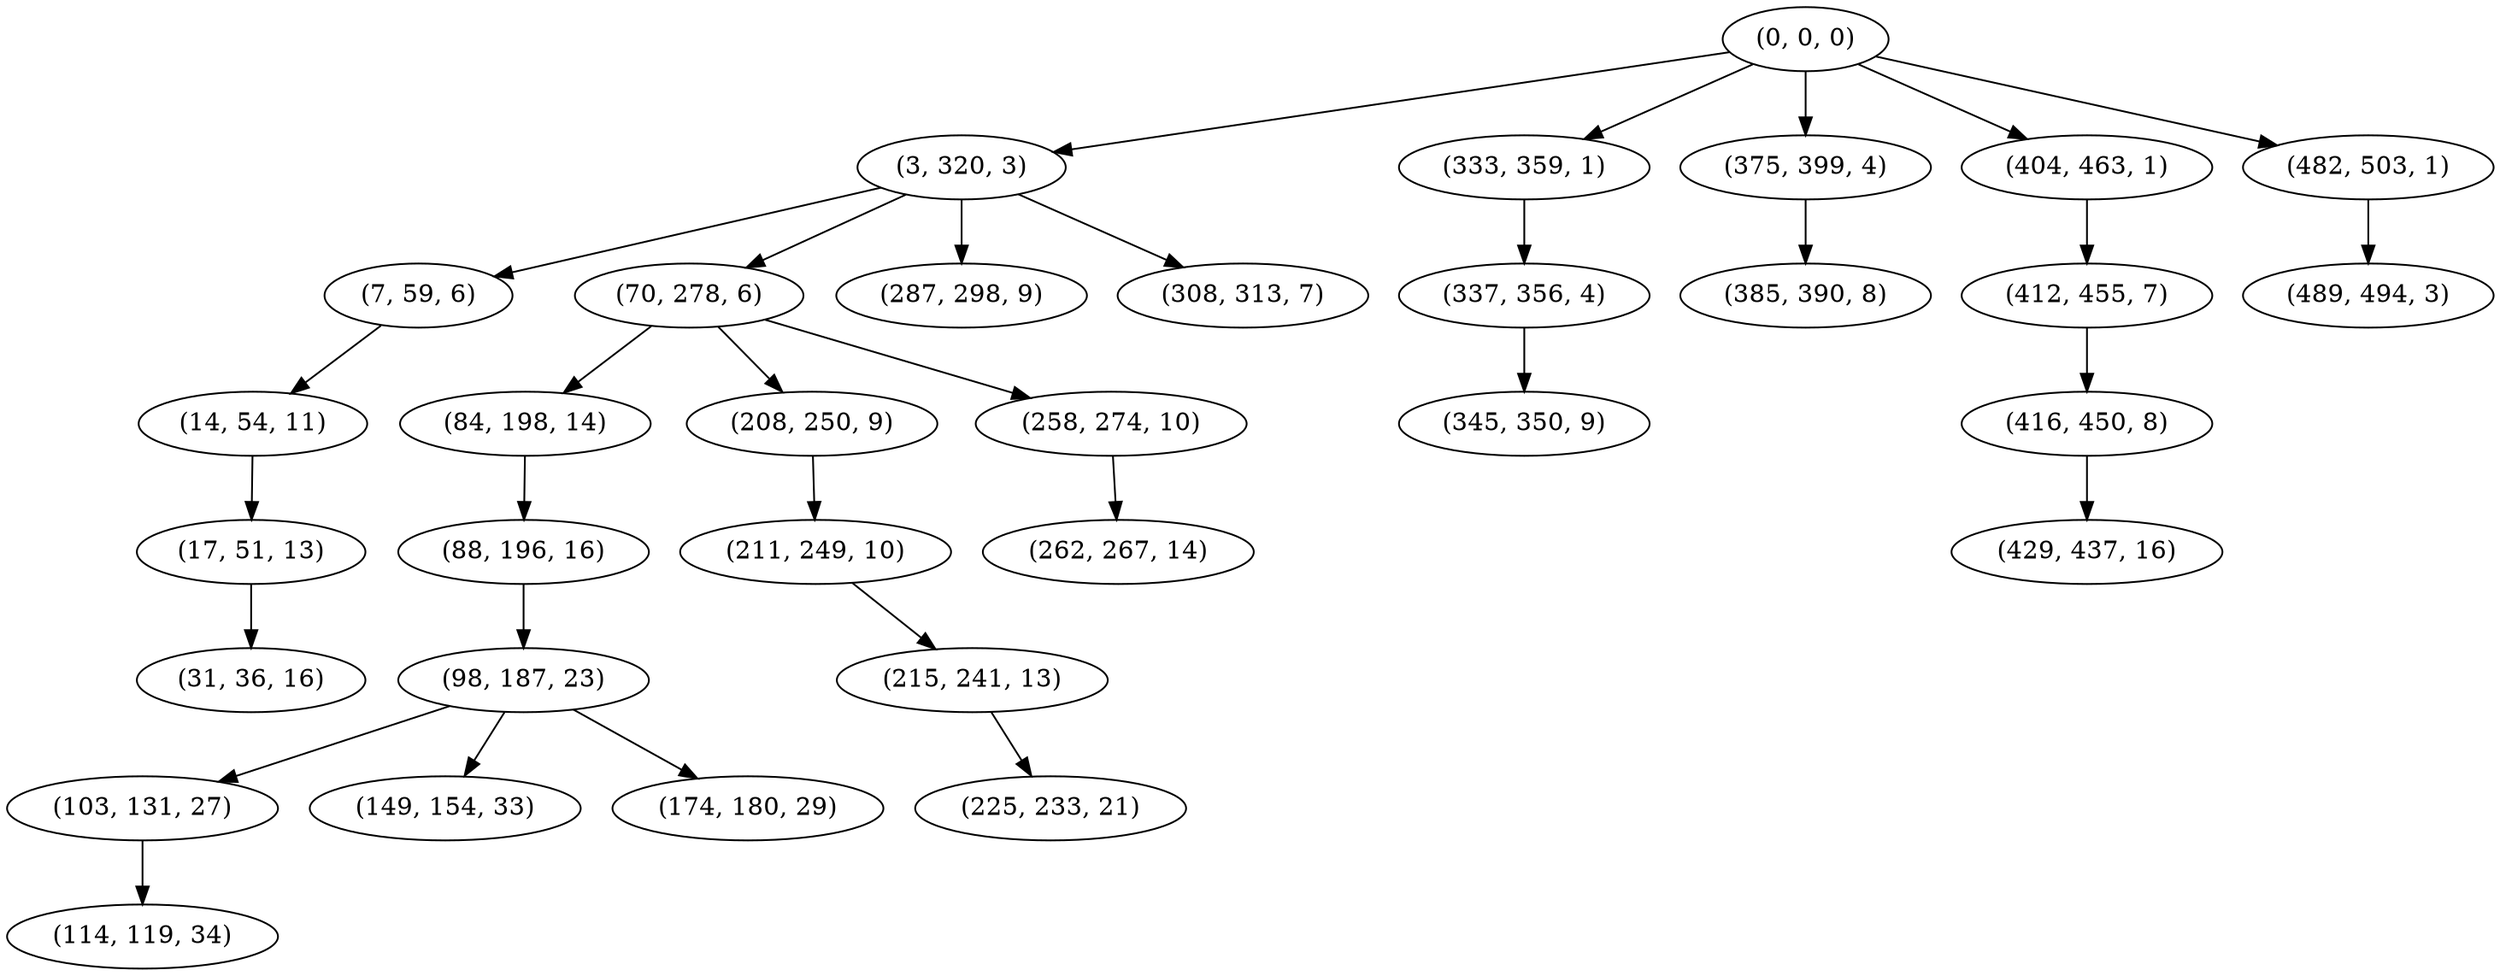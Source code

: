 digraph tree {
    "(0, 0, 0)";
    "(3, 320, 3)";
    "(7, 59, 6)";
    "(14, 54, 11)";
    "(17, 51, 13)";
    "(31, 36, 16)";
    "(70, 278, 6)";
    "(84, 198, 14)";
    "(88, 196, 16)";
    "(98, 187, 23)";
    "(103, 131, 27)";
    "(114, 119, 34)";
    "(149, 154, 33)";
    "(174, 180, 29)";
    "(208, 250, 9)";
    "(211, 249, 10)";
    "(215, 241, 13)";
    "(225, 233, 21)";
    "(258, 274, 10)";
    "(262, 267, 14)";
    "(287, 298, 9)";
    "(308, 313, 7)";
    "(333, 359, 1)";
    "(337, 356, 4)";
    "(345, 350, 9)";
    "(375, 399, 4)";
    "(385, 390, 8)";
    "(404, 463, 1)";
    "(412, 455, 7)";
    "(416, 450, 8)";
    "(429, 437, 16)";
    "(482, 503, 1)";
    "(489, 494, 3)";
    "(0, 0, 0)" -> "(3, 320, 3)";
    "(0, 0, 0)" -> "(333, 359, 1)";
    "(0, 0, 0)" -> "(375, 399, 4)";
    "(0, 0, 0)" -> "(404, 463, 1)";
    "(0, 0, 0)" -> "(482, 503, 1)";
    "(3, 320, 3)" -> "(7, 59, 6)";
    "(3, 320, 3)" -> "(70, 278, 6)";
    "(3, 320, 3)" -> "(287, 298, 9)";
    "(3, 320, 3)" -> "(308, 313, 7)";
    "(7, 59, 6)" -> "(14, 54, 11)";
    "(14, 54, 11)" -> "(17, 51, 13)";
    "(17, 51, 13)" -> "(31, 36, 16)";
    "(70, 278, 6)" -> "(84, 198, 14)";
    "(70, 278, 6)" -> "(208, 250, 9)";
    "(70, 278, 6)" -> "(258, 274, 10)";
    "(84, 198, 14)" -> "(88, 196, 16)";
    "(88, 196, 16)" -> "(98, 187, 23)";
    "(98, 187, 23)" -> "(103, 131, 27)";
    "(98, 187, 23)" -> "(149, 154, 33)";
    "(98, 187, 23)" -> "(174, 180, 29)";
    "(103, 131, 27)" -> "(114, 119, 34)";
    "(208, 250, 9)" -> "(211, 249, 10)";
    "(211, 249, 10)" -> "(215, 241, 13)";
    "(215, 241, 13)" -> "(225, 233, 21)";
    "(258, 274, 10)" -> "(262, 267, 14)";
    "(333, 359, 1)" -> "(337, 356, 4)";
    "(337, 356, 4)" -> "(345, 350, 9)";
    "(375, 399, 4)" -> "(385, 390, 8)";
    "(404, 463, 1)" -> "(412, 455, 7)";
    "(412, 455, 7)" -> "(416, 450, 8)";
    "(416, 450, 8)" -> "(429, 437, 16)";
    "(482, 503, 1)" -> "(489, 494, 3)";
}

